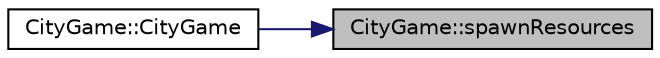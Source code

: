 digraph "CityGame::spawnResources"
{
 // LATEX_PDF_SIZE
  edge [fontname="Helvetica",fontsize="10",labelfontname="Helvetica",labelfontsize="10"];
  node [fontname="Helvetica",fontsize="10",shape=record];
  rankdir="RL";
  Node1 [label="CityGame::spawnResources",height=0.2,width=0.4,color="black", fillcolor="grey75", style="filled", fontcolor="black",tooltip=" "];
  Node1 -> Node2 [dir="back",color="midnightblue",fontsize="10",style="solid"];
  Node2 [label="CityGame::CityGame",height=0.2,width=0.4,color="black", fillcolor="white", style="filled",URL="$classCityGame.html#a094595f0fd5649f72071c8ff2278a032",tooltip=" "];
}
